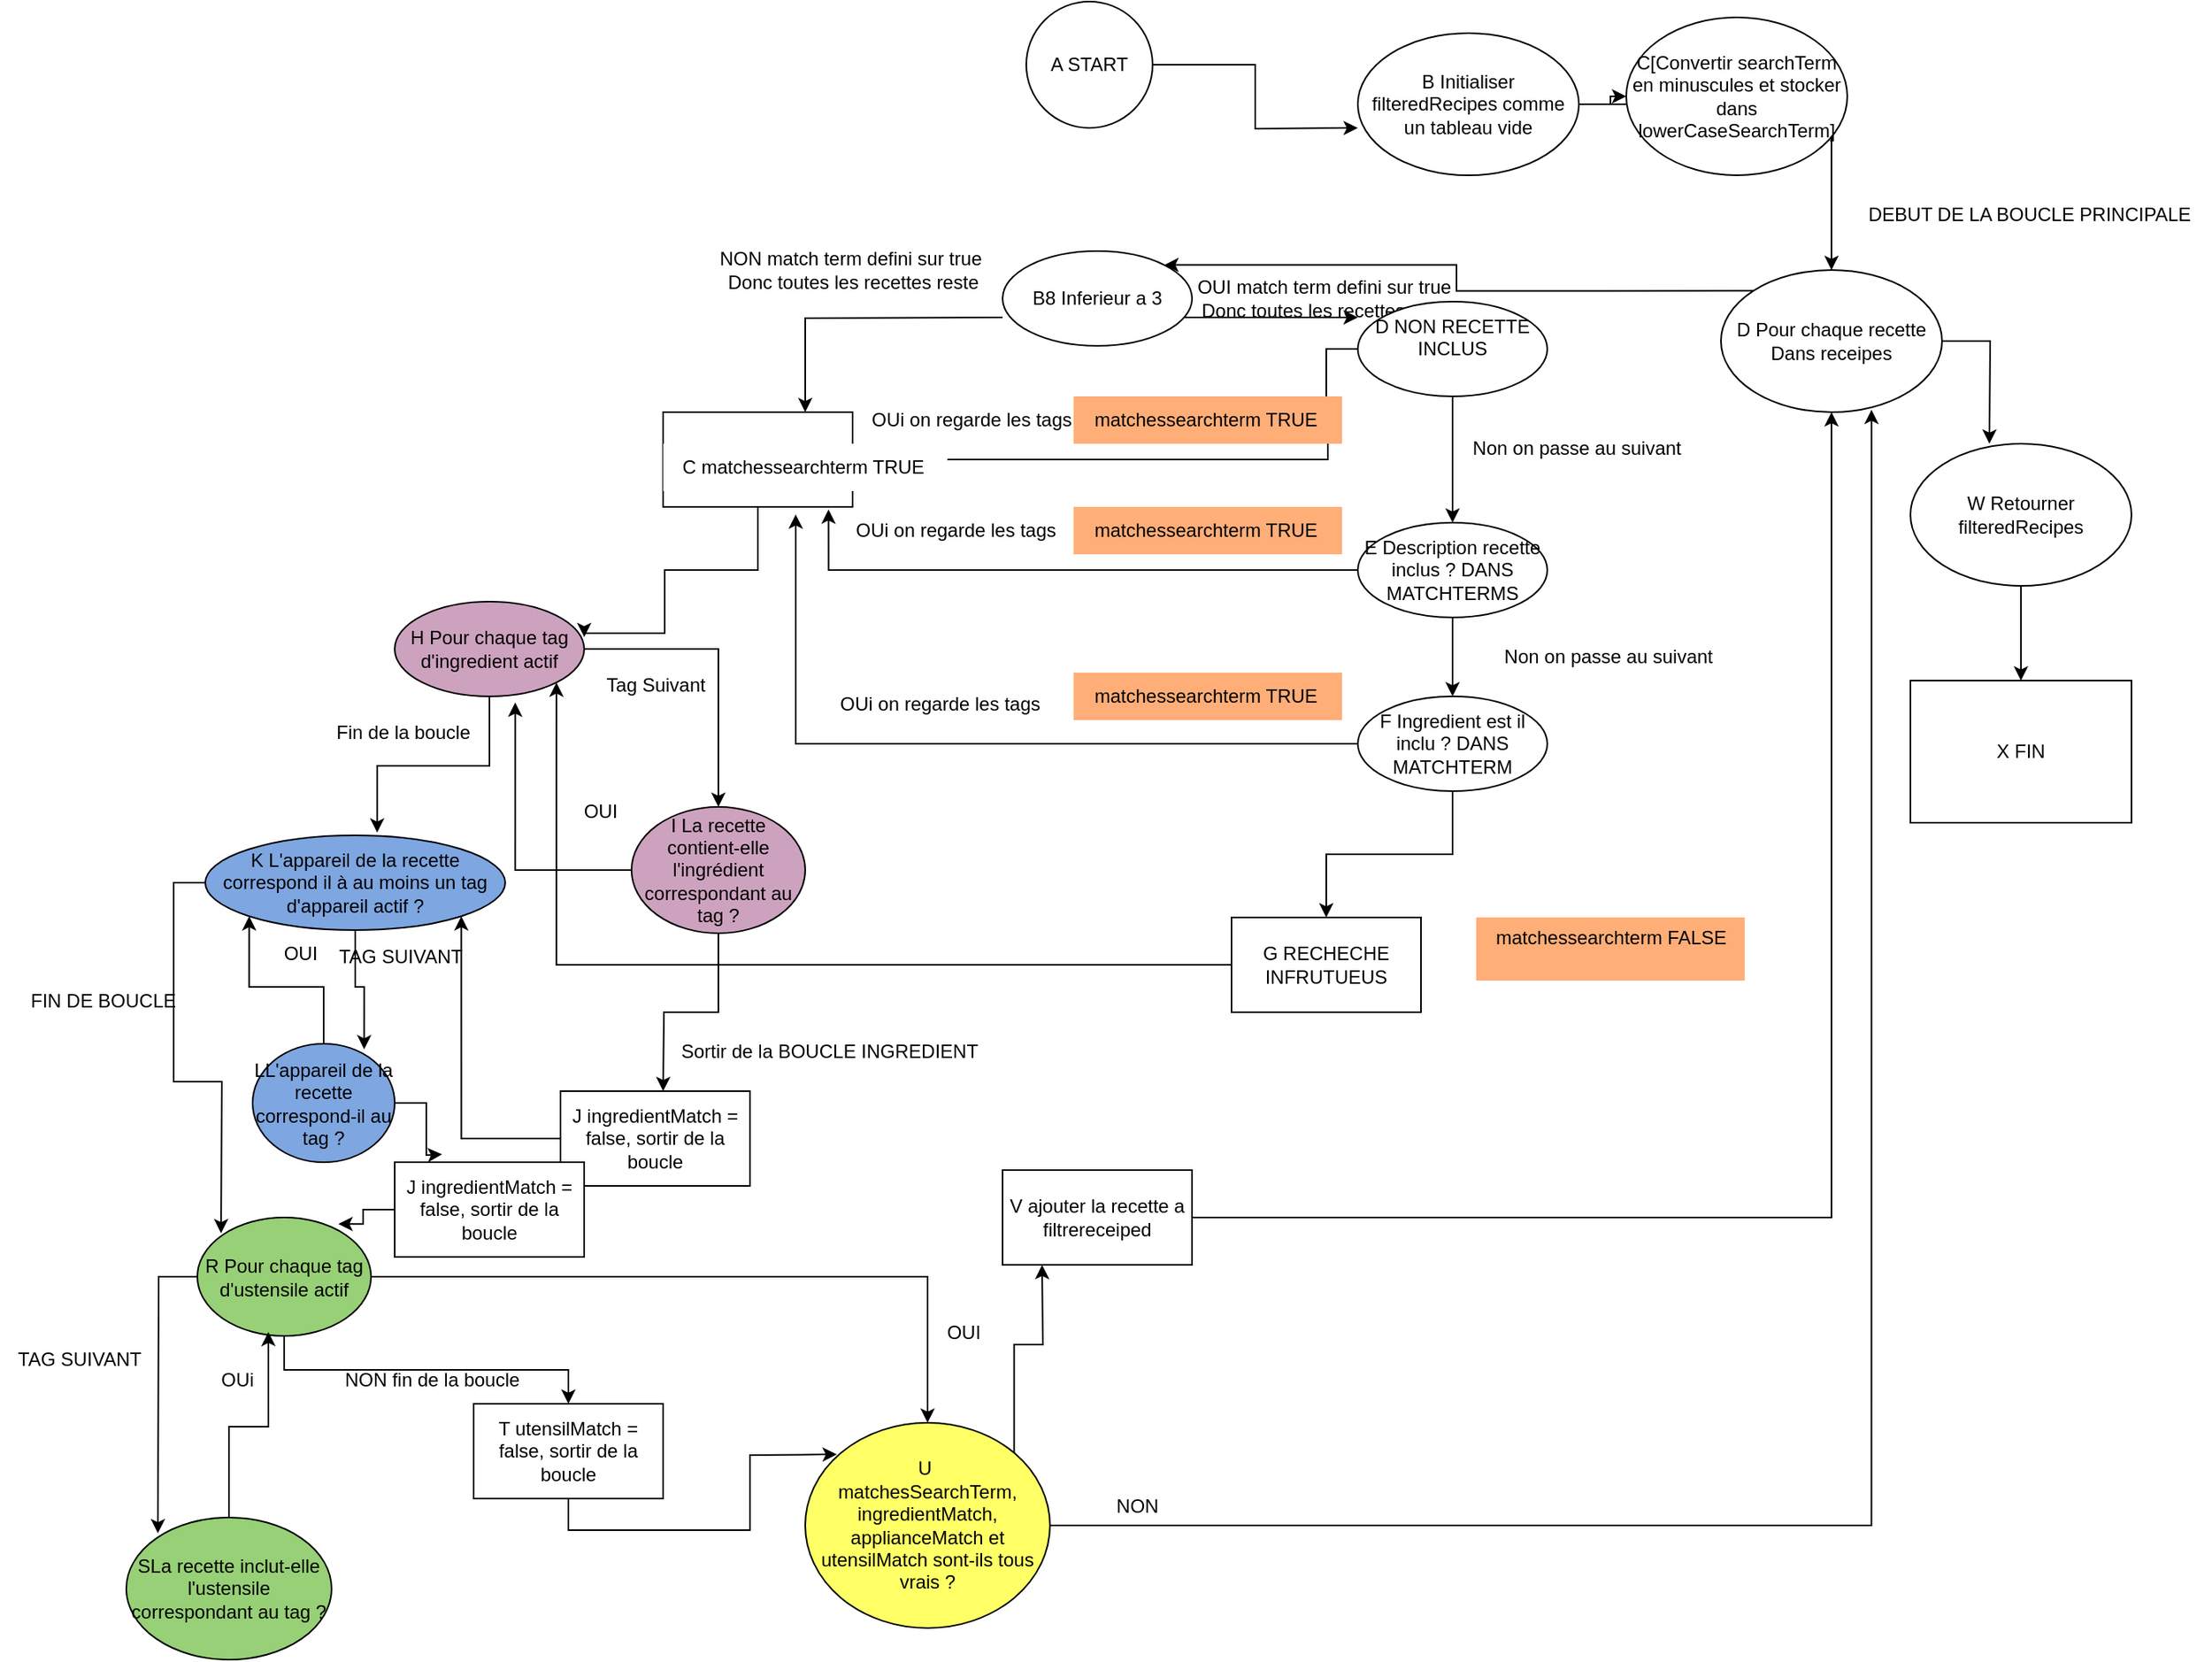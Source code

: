<mxfile version="24.0.2" type="device">
  <diagram name="Page-1" id="9hr1fdSiySOleVTjyiht">
    <mxGraphModel dx="2000" dy="1675" grid="1" gridSize="10" guides="1" tooltips="1" connect="1" arrows="1" fold="1" page="1" pageScale="1" pageWidth="827" pageHeight="1169" math="0" shadow="0">
      <root>
        <mxCell id="0" />
        <mxCell id="1" parent="0" />
        <mxCell id="Wcu8UqkrtU_ljzzERVZr-2" style="edgeStyle=orthogonalEdgeStyle;rounded=0;orthogonalLoop=1;jettySize=auto;html=1;" parent="1" edge="1">
          <mxGeometry relative="1" as="geometry">
            <mxPoint x="570" y="80" as="targetPoint" />
            <mxPoint x="440" y="80" as="sourcePoint" />
          </mxGeometry>
        </mxCell>
        <mxCell id="Wcu8UqkrtU_ljzzERVZr-4" style="edgeStyle=orthogonalEdgeStyle;rounded=0;orthogonalLoop=1;jettySize=auto;html=1;entryX=0.75;entryY=0;entryDx=0;entryDy=0;" parent="1" target="Wcu8UqkrtU_ljzzERVZr-16" edge="1">
          <mxGeometry relative="1" as="geometry">
            <mxPoint x="245" y="80" as="targetPoint" />
            <mxPoint x="345" y="80" as="sourcePoint" />
          </mxGeometry>
        </mxCell>
        <mxCell id="Wcu8UqkrtU_ljzzERVZr-5" value="NON match term defini sur true&amp;nbsp;&lt;div&gt;Donc toutes les recettes reste&lt;/div&gt;" style="text;html=1;align=center;verticalAlign=middle;resizable=0;points=[];autosize=1;strokeColor=none;fillColor=none;" parent="1" vertex="1">
          <mxGeometry x="155" y="30" width="190" height="40" as="geometry" />
        </mxCell>
        <mxCell id="5YJL98Q4k9PMCJ-NPLzQ-42" style="edgeStyle=orthogonalEdgeStyle;rounded=0;orthogonalLoop=1;jettySize=auto;html=1;" edge="1" parent="1" source="Wcu8UqkrtU_ljzzERVZr-6">
          <mxGeometry relative="1" as="geometry">
            <mxPoint x="570" y="-40" as="targetPoint" />
          </mxGeometry>
        </mxCell>
        <mxCell id="Wcu8UqkrtU_ljzzERVZr-6" value="A START" style="ellipse;whiteSpace=wrap;html=1;aspect=fixed;" parent="1" vertex="1">
          <mxGeometry x="360" y="-120" width="80" height="80" as="geometry" />
        </mxCell>
        <mxCell id="Wcu8UqkrtU_ljzzERVZr-12" value="B8 Inferieur a 3" style="ellipse;whiteSpace=wrap;html=1;" parent="1" vertex="1">
          <mxGeometry x="345" y="38" width="120" height="60" as="geometry" />
        </mxCell>
        <mxCell id="Wcu8UqkrtU_ljzzERVZr-15" value="OUI match term defini sur true&amp;nbsp;&lt;div&gt;Donc toutes les recettes reste&lt;/div&gt;" style="text;html=1;align=center;verticalAlign=middle;resizable=0;points=[];autosize=1;strokeColor=none;fillColor=none;" parent="1" vertex="1">
          <mxGeometry x="455" y="48" width="190" height="40" as="geometry" />
        </mxCell>
        <mxCell id="Wcu8UqkrtU_ljzzERVZr-40" style="edgeStyle=orthogonalEdgeStyle;rounded=0;orthogonalLoop=1;jettySize=auto;html=1;entryX=1;entryY=0.374;entryDx=0;entryDy=0;entryPerimeter=0;" parent="1" source="Wcu8UqkrtU_ljzzERVZr-16" edge="1" target="Wcu8UqkrtU_ljzzERVZr-41">
          <mxGeometry relative="1" as="geometry">
            <mxPoint x="130" y="280" as="targetPoint" />
            <Array as="points">
              <mxPoint x="190" y="240" />
              <mxPoint x="131" y="240" />
              <mxPoint x="131" y="280" />
              <mxPoint x="80" y="280" />
            </Array>
          </mxGeometry>
        </mxCell>
        <mxCell id="Wcu8UqkrtU_ljzzERVZr-16" value="" style="rounded=0;whiteSpace=wrap;html=1;" parent="1" vertex="1">
          <mxGeometry x="130" y="140" width="120" height="60" as="geometry" />
        </mxCell>
        <mxCell id="Wcu8UqkrtU_ljzzERVZr-18" style="edgeStyle=orthogonalEdgeStyle;rounded=0;orthogonalLoop=1;jettySize=auto;html=1;" parent="1" source="Wcu8UqkrtU_ljzzERVZr-17" edge="1">
          <mxGeometry relative="1" as="geometry">
            <mxPoint x="630" y="210" as="targetPoint" />
          </mxGeometry>
        </mxCell>
        <mxCell id="Wcu8UqkrtU_ljzzERVZr-24" style="edgeStyle=orthogonalEdgeStyle;rounded=0;orthogonalLoop=1;jettySize=auto;html=1;entryX=1;entryY=0.5;entryDx=0;entryDy=0;" parent="1" source="Wcu8UqkrtU_ljzzERVZr-17" target="Wcu8UqkrtU_ljzzERVZr-16" edge="1">
          <mxGeometry relative="1" as="geometry">
            <mxPoint x="550" y="170" as="targetPoint" />
            <Array as="points">
              <mxPoint x="550" y="100" />
              <mxPoint x="550" y="150" />
              <mxPoint x="551" y="150" />
              <mxPoint x="551" y="170" />
            </Array>
          </mxGeometry>
        </mxCell>
        <mxCell id="Wcu8UqkrtU_ljzzERVZr-17" value="D NON RECETTE INCLUS&lt;div&gt;&lt;br&gt;&lt;/div&gt;" style="ellipse;whiteSpace=wrap;html=1;" parent="1" vertex="1">
          <mxGeometry x="570" y="70" width="120" height="60" as="geometry" />
        </mxCell>
        <mxCell id="Wcu8UqkrtU_ljzzERVZr-20" style="edgeStyle=orthogonalEdgeStyle;rounded=0;orthogonalLoop=1;jettySize=auto;html=1;" parent="1" source="Wcu8UqkrtU_ljzzERVZr-19" edge="1">
          <mxGeometry relative="1" as="geometry">
            <mxPoint x="630" y="320" as="targetPoint" />
          </mxGeometry>
        </mxCell>
        <mxCell id="Wcu8UqkrtU_ljzzERVZr-19" value="E Description recette inclus ? DANS MATCHTERMS" style="ellipse;whiteSpace=wrap;html=1;" parent="1" vertex="1">
          <mxGeometry x="570" y="210" width="120" height="60" as="geometry" />
        </mxCell>
        <mxCell id="Wcu8UqkrtU_ljzzERVZr-35" value="" style="edgeStyle=orthogonalEdgeStyle;rounded=0;orthogonalLoop=1;jettySize=auto;html=1;" parent="1" source="Wcu8UqkrtU_ljzzERVZr-21" target="Wcu8UqkrtU_ljzzERVZr-34" edge="1">
          <mxGeometry relative="1" as="geometry" />
        </mxCell>
        <mxCell id="Wcu8UqkrtU_ljzzERVZr-21" value="F Ingredient est il inclu ? DANS MATCHTERM" style="ellipse;whiteSpace=wrap;html=1;" parent="1" vertex="1">
          <mxGeometry x="570" y="320" width="120" height="60" as="geometry" />
        </mxCell>
        <mxCell id="Wcu8UqkrtU_ljzzERVZr-22" value="Non on passe au suivant&amp;nbsp;" style="text;html=1;align=center;verticalAlign=middle;resizable=0;points=[];autosize=1;strokeColor=none;fillColor=none;" parent="1" vertex="1">
          <mxGeometry x="630" y="148" width="160" height="30" as="geometry" />
        </mxCell>
        <mxCell id="Wcu8UqkrtU_ljzzERVZr-23" value="Non on passe au suivant&amp;nbsp;" style="text;html=1;align=center;verticalAlign=middle;resizable=0;points=[];autosize=1;strokeColor=none;fillColor=none;" parent="1" vertex="1">
          <mxGeometry x="650" y="280" width="160" height="30" as="geometry" />
        </mxCell>
        <mxCell id="Wcu8UqkrtU_ljzzERVZr-25" value="OUi on regarde les tags" style="text;html=1;align=center;verticalAlign=middle;resizable=0;points=[];autosize=1;strokeColor=none;fillColor=none;" parent="1" vertex="1">
          <mxGeometry x="250" y="130" width="150" height="30" as="geometry" />
        </mxCell>
        <mxCell id="Wcu8UqkrtU_ljzzERVZr-26" style="edgeStyle=orthogonalEdgeStyle;rounded=0;orthogonalLoop=1;jettySize=auto;html=1;entryX=0.873;entryY=1.027;entryDx=0;entryDy=0;entryPerimeter=0;" parent="1" source="Wcu8UqkrtU_ljzzERVZr-19" target="Wcu8UqkrtU_ljzzERVZr-16" edge="1">
          <mxGeometry relative="1" as="geometry" />
        </mxCell>
        <mxCell id="Wcu8UqkrtU_ljzzERVZr-27" style="edgeStyle=orthogonalEdgeStyle;rounded=0;orthogonalLoop=1;jettySize=auto;html=1;entryX=0.7;entryY=1.08;entryDx=0;entryDy=0;entryPerimeter=0;" parent="1" source="Wcu8UqkrtU_ljzzERVZr-21" target="Wcu8UqkrtU_ljzzERVZr-16" edge="1">
          <mxGeometry relative="1" as="geometry" />
        </mxCell>
        <mxCell id="Wcu8UqkrtU_ljzzERVZr-28" value="OUi on regarde les tags" style="text;html=1;align=center;verticalAlign=middle;resizable=0;points=[];autosize=1;strokeColor=none;fillColor=none;" parent="1" vertex="1">
          <mxGeometry x="240" y="200" width="150" height="30" as="geometry" />
        </mxCell>
        <mxCell id="Wcu8UqkrtU_ljzzERVZr-29" value="OUi on regarde les tags" style="text;html=1;align=center;verticalAlign=middle;resizable=0;points=[];autosize=1;strokeColor=none;fillColor=none;" parent="1" vertex="1">
          <mxGeometry x="230" y="310" width="150" height="30" as="geometry" />
        </mxCell>
        <mxCell id="Wcu8UqkrtU_ljzzERVZr-30" value="matchessearchterm TRUE&amp;nbsp;" style="text;html=1;align=center;verticalAlign=middle;resizable=0;points=[];autosize=1;strokeColor=none;fillColor=#FFAE78;" parent="1" vertex="1">
          <mxGeometry x="390" y="130" width="170" height="30" as="geometry" />
        </mxCell>
        <mxCell id="Wcu8UqkrtU_ljzzERVZr-91" style="edgeStyle=orthogonalEdgeStyle;rounded=0;orthogonalLoop=1;jettySize=auto;html=1;entryX=1;entryY=1;entryDx=0;entryDy=0;" parent="1" source="Wcu8UqkrtU_ljzzERVZr-34" target="Wcu8UqkrtU_ljzzERVZr-41" edge="1">
          <mxGeometry relative="1" as="geometry" />
        </mxCell>
        <mxCell id="Wcu8UqkrtU_ljzzERVZr-34" value="G RECHECHE INFRUTUEUS" style="whiteSpace=wrap;html=1;rounded=0;" parent="1" vertex="1">
          <mxGeometry x="490" y="460" width="120" height="60" as="geometry" />
        </mxCell>
        <mxCell id="Wcu8UqkrtU_ljzzERVZr-36" value="matchessearchterm FALSE&lt;div&gt;&lt;br&gt;&lt;/div&gt;" style="text;html=1;align=center;verticalAlign=middle;resizable=0;points=[];autosize=1;strokeColor=none;fillColor=#FFAE78;" parent="1" vertex="1">
          <mxGeometry x="645" y="460" width="170" height="40" as="geometry" />
        </mxCell>
        <mxCell id="Wcu8UqkrtU_ljzzERVZr-37" value="matchessearchterm TRUE&amp;nbsp;" style="text;html=1;align=center;verticalAlign=middle;resizable=0;points=[];autosize=1;strokeColor=none;fillColor=#FFAE78;" parent="1" vertex="1">
          <mxGeometry x="390" y="200" width="170" height="30" as="geometry" />
        </mxCell>
        <mxCell id="Wcu8UqkrtU_ljzzERVZr-38" value="matchessearchterm TRUE&amp;nbsp;" style="text;html=1;align=center;verticalAlign=middle;resizable=0;points=[];autosize=1;strokeColor=none;fillColor=#FFAE78;" parent="1" vertex="1">
          <mxGeometry x="390" y="305" width="170" height="30" as="geometry" />
        </mxCell>
        <mxCell id="Wcu8UqkrtU_ljzzERVZr-39" value="C matchessearchterm TRUE&amp;nbsp;" style="text;html=1;align=center;verticalAlign=middle;resizable=0;points=[];autosize=1;strokeColor=none;fillColor=default;" parent="1" vertex="1">
          <mxGeometry x="130" y="160" width="180" height="30" as="geometry" />
        </mxCell>
        <mxCell id="5YJL98Q4k9PMCJ-NPLzQ-1" style="edgeStyle=orthogonalEdgeStyle;rounded=0;orthogonalLoop=1;jettySize=auto;html=1;entryX=0.573;entryY=-0.029;entryDx=0;entryDy=0;entryPerimeter=0;" edge="1" parent="1" source="Wcu8UqkrtU_ljzzERVZr-41" target="5YJL98Q4k9PMCJ-NPLzQ-3">
          <mxGeometry relative="1" as="geometry">
            <mxPoint x="30.0" y="460" as="targetPoint" />
          </mxGeometry>
        </mxCell>
        <mxCell id="5YJL98Q4k9PMCJ-NPLzQ-4" style="edgeStyle=orthogonalEdgeStyle;rounded=0;orthogonalLoop=1;jettySize=auto;html=1;" edge="1" parent="1" source="Wcu8UqkrtU_ljzzERVZr-41" target="5YJL98Q4k9PMCJ-NPLzQ-5">
          <mxGeometry relative="1" as="geometry">
            <mxPoint x="130" y="430" as="targetPoint" />
          </mxGeometry>
        </mxCell>
        <mxCell id="Wcu8UqkrtU_ljzzERVZr-41" value="H Pour chaque tag d&#39;ingredient actif" style="ellipse;whiteSpace=wrap;html=1;fillColor=#CDA2BE;" parent="1" vertex="1">
          <mxGeometry x="-40" y="260" width="120" height="60" as="geometry" />
        </mxCell>
        <mxCell id="5YJL98Q4k9PMCJ-NPLzQ-2" value="Fin de la boucle" style="text;html=1;align=center;verticalAlign=middle;resizable=0;points=[];autosize=1;strokeColor=none;fillColor=none;" vertex="1" parent="1">
          <mxGeometry x="-90" y="328" width="110" height="30" as="geometry" />
        </mxCell>
        <mxCell id="5YJL98Q4k9PMCJ-NPLzQ-21" style="edgeStyle=orthogonalEdgeStyle;rounded=0;orthogonalLoop=1;jettySize=auto;html=1;exitX=0;exitY=0.5;exitDx=0;exitDy=0;" edge="1" parent="1" source="5YJL98Q4k9PMCJ-NPLzQ-3">
          <mxGeometry relative="1" as="geometry">
            <mxPoint x="-150" y="660" as="targetPoint" />
          </mxGeometry>
        </mxCell>
        <mxCell id="5YJL98Q4k9PMCJ-NPLzQ-3" value="K L&#39;appareil de la recette correspond il à au moins un tag d&#39;appareil actif ?" style="ellipse;whiteSpace=wrap;html=1;fillColor=#7EA6E0;" vertex="1" parent="1">
          <mxGeometry x="-160" y="408" width="190" height="60" as="geometry" />
        </mxCell>
        <mxCell id="5YJL98Q4k9PMCJ-NPLzQ-9" style="edgeStyle=orthogonalEdgeStyle;rounded=0;orthogonalLoop=1;jettySize=auto;html=1;" edge="1" parent="1" source="5YJL98Q4k9PMCJ-NPLzQ-5">
          <mxGeometry relative="1" as="geometry">
            <mxPoint x="130" y="570" as="targetPoint" />
          </mxGeometry>
        </mxCell>
        <mxCell id="5YJL98Q4k9PMCJ-NPLzQ-5" value="I La recette contient-elle l&#39;ingrédient correspondant au tag ?" style="ellipse;whiteSpace=wrap;html=1;fillColor=#CDA2BE;" vertex="1" parent="1">
          <mxGeometry x="110" y="390" width="110" height="80" as="geometry" />
        </mxCell>
        <mxCell id="5YJL98Q4k9PMCJ-NPLzQ-6" value="Tag Suivant" style="text;html=1;align=center;verticalAlign=middle;resizable=0;points=[];autosize=1;strokeColor=none;fillColor=none;" vertex="1" parent="1">
          <mxGeometry x="80" y="298" width="90" height="30" as="geometry" />
        </mxCell>
        <mxCell id="5YJL98Q4k9PMCJ-NPLzQ-7" style="edgeStyle=orthogonalEdgeStyle;rounded=0;orthogonalLoop=1;jettySize=auto;html=1;exitX=0;exitY=0.5;exitDx=0;exitDy=0;entryX=0.636;entryY=1.065;entryDx=0;entryDy=0;entryPerimeter=0;" edge="1" parent="1" source="5YJL98Q4k9PMCJ-NPLzQ-5" target="Wcu8UqkrtU_ljzzERVZr-41">
          <mxGeometry relative="1" as="geometry" />
        </mxCell>
        <mxCell id="5YJL98Q4k9PMCJ-NPLzQ-8" value="OUI" style="text;html=1;align=center;verticalAlign=middle;resizable=0;points=[];autosize=1;strokeColor=none;fillColor=none;" vertex="1" parent="1">
          <mxGeometry x="70" y="378" width="40" height="30" as="geometry" />
        </mxCell>
        <mxCell id="5YJL98Q4k9PMCJ-NPLzQ-10" value="J ingredientMatch = false, sortir de la boucle" style="rounded=0;whiteSpace=wrap;html=1;" vertex="1" parent="1">
          <mxGeometry x="65" y="570" width="120" height="60" as="geometry" />
        </mxCell>
        <mxCell id="5YJL98Q4k9PMCJ-NPLzQ-11" value="Sortir de la BOUCLE INGREDIENT" style="text;html=1;align=center;verticalAlign=middle;resizable=0;points=[];autosize=1;strokeColor=none;fillColor=none;" vertex="1" parent="1">
          <mxGeometry x="130" y="530" width="210" height="30" as="geometry" />
        </mxCell>
        <mxCell id="5YJL98Q4k9PMCJ-NPLzQ-12" style="edgeStyle=orthogonalEdgeStyle;rounded=0;orthogonalLoop=1;jettySize=auto;html=1;exitX=0;exitY=0.5;exitDx=0;exitDy=0;entryX=1;entryY=1;entryDx=0;entryDy=0;" edge="1" parent="1" source="5YJL98Q4k9PMCJ-NPLzQ-10" target="5YJL98Q4k9PMCJ-NPLzQ-3">
          <mxGeometry relative="1" as="geometry" />
        </mxCell>
        <mxCell id="5YJL98Q4k9PMCJ-NPLzQ-19" style="edgeStyle=orthogonalEdgeStyle;rounded=0;orthogonalLoop=1;jettySize=auto;html=1;entryX=0;entryY=1;entryDx=0;entryDy=0;" edge="1" parent="1" source="5YJL98Q4k9PMCJ-NPLzQ-16" target="5YJL98Q4k9PMCJ-NPLzQ-3">
          <mxGeometry relative="1" as="geometry" />
        </mxCell>
        <mxCell id="5YJL98Q4k9PMCJ-NPLzQ-61" style="edgeStyle=orthogonalEdgeStyle;rounded=0;orthogonalLoop=1;jettySize=auto;html=1;exitX=1;exitY=0.5;exitDx=0;exitDy=0;" edge="1" parent="1" source="5YJL98Q4k9PMCJ-NPLzQ-16">
          <mxGeometry relative="1" as="geometry">
            <mxPoint x="-10.0" y="610" as="targetPoint" />
          </mxGeometry>
        </mxCell>
        <mxCell id="5YJL98Q4k9PMCJ-NPLzQ-16" value="LL&#39;appareil de la recette correspond-il au tag ?" style="ellipse;whiteSpace=wrap;html=1;fillColor=#7EA6E0;" vertex="1" parent="1">
          <mxGeometry x="-130" y="540" width="90" height="75" as="geometry" />
        </mxCell>
        <mxCell id="5YJL98Q4k9PMCJ-NPLzQ-17" style="edgeStyle=orthogonalEdgeStyle;rounded=0;orthogonalLoop=1;jettySize=auto;html=1;exitX=0.5;exitY=1;exitDx=0;exitDy=0;entryX=0.785;entryY=0.047;entryDx=0;entryDy=0;entryPerimeter=0;" edge="1" parent="1" source="5YJL98Q4k9PMCJ-NPLzQ-3" target="5YJL98Q4k9PMCJ-NPLzQ-16">
          <mxGeometry relative="1" as="geometry" />
        </mxCell>
        <mxCell id="5YJL98Q4k9PMCJ-NPLzQ-18" value="TAG SUIVANT&amp;nbsp;" style="text;html=1;align=center;verticalAlign=middle;resizable=0;points=[];autosize=1;strokeColor=none;fillColor=none;" vertex="1" parent="1">
          <mxGeometry x="-85" y="470" width="100" height="30" as="geometry" />
        </mxCell>
        <mxCell id="5YJL98Q4k9PMCJ-NPLzQ-20" value="OUI" style="text;html=1;align=center;verticalAlign=middle;resizable=0;points=[];autosize=1;strokeColor=none;fillColor=none;" vertex="1" parent="1">
          <mxGeometry x="-120" y="468" width="40" height="30" as="geometry" />
        </mxCell>
        <mxCell id="5YJL98Q4k9PMCJ-NPLzQ-22" value="FIN DE BOUCLE" style="text;html=1;align=center;verticalAlign=middle;resizable=0;points=[];autosize=1;strokeColor=none;fillColor=none;" vertex="1" parent="1">
          <mxGeometry x="-285" y="498" width="120" height="30" as="geometry" />
        </mxCell>
        <mxCell id="5YJL98Q4k9PMCJ-NPLzQ-27" style="edgeStyle=orthogonalEdgeStyle;rounded=0;orthogonalLoop=1;jettySize=auto;html=1;exitX=0.5;exitY=1;exitDx=0;exitDy=0;" edge="1" parent="1" source="5YJL98Q4k9PMCJ-NPLzQ-36">
          <mxGeometry relative="1" as="geometry">
            <mxPoint x="240" y="800" as="targetPoint" />
          </mxGeometry>
        </mxCell>
        <mxCell id="5YJL98Q4k9PMCJ-NPLzQ-29" style="edgeStyle=orthogonalEdgeStyle;rounded=0;orthogonalLoop=1;jettySize=auto;html=1;" edge="1" parent="1" source="5YJL98Q4k9PMCJ-NPLzQ-23">
          <mxGeometry relative="1" as="geometry">
            <mxPoint x="-190" y="850" as="targetPoint" />
          </mxGeometry>
        </mxCell>
        <mxCell id="5YJL98Q4k9PMCJ-NPLzQ-38" style="edgeStyle=orthogonalEdgeStyle;rounded=0;orthogonalLoop=1;jettySize=auto;html=1;entryX=0.5;entryY=0;entryDx=0;entryDy=0;" edge="1" parent="1" source="5YJL98Q4k9PMCJ-NPLzQ-23" target="5YJL98Q4k9PMCJ-NPLzQ-28">
          <mxGeometry relative="1" as="geometry" />
        </mxCell>
        <mxCell id="5YJL98Q4k9PMCJ-NPLzQ-23" value="R Pour chaque tag d&#39;ustensile actif" style="ellipse;whiteSpace=wrap;html=1;fillColor=#97D077;" vertex="1" parent="1">
          <mxGeometry x="-165" y="650" width="110" height="75" as="geometry" />
        </mxCell>
        <mxCell id="5YJL98Q4k9PMCJ-NPLzQ-39" style="edgeStyle=orthogonalEdgeStyle;rounded=0;orthogonalLoop=1;jettySize=auto;html=1;exitX=1;exitY=0;exitDx=0;exitDy=0;" edge="1" parent="1" source="5YJL98Q4k9PMCJ-NPLzQ-28">
          <mxGeometry relative="1" as="geometry">
            <mxPoint x="370" y="680" as="targetPoint" />
          </mxGeometry>
        </mxCell>
        <mxCell id="5YJL98Q4k9PMCJ-NPLzQ-28" value="U&amp;nbsp;&lt;div&gt;matchesSearchTerm, ingredientMatch, applianceMatch et utensilMatch sont-ils tous vrais ?&lt;/div&gt;" style="ellipse;whiteSpace=wrap;html=1;fillColor=#FFFF66;" vertex="1" parent="1">
          <mxGeometry x="220" y="780" width="155" height="130" as="geometry" />
        </mxCell>
        <mxCell id="5YJL98Q4k9PMCJ-NPLzQ-31" style="edgeStyle=orthogonalEdgeStyle;rounded=0;orthogonalLoop=1;jettySize=auto;html=1;entryX=0.409;entryY=0.966;entryDx=0;entryDy=0;entryPerimeter=0;" edge="1" parent="1" source="5YJL98Q4k9PMCJ-NPLzQ-30" target="5YJL98Q4k9PMCJ-NPLzQ-23">
          <mxGeometry relative="1" as="geometry">
            <mxPoint x="-120.0" y="730" as="targetPoint" />
          </mxGeometry>
        </mxCell>
        <mxCell id="5YJL98Q4k9PMCJ-NPLzQ-30" value="SLa recette inclut-elle l&#39;ustensile correspondant au tag ?" style="ellipse;whiteSpace=wrap;html=1;fillColor=#97D077;" vertex="1" parent="1">
          <mxGeometry x="-210" y="840" width="130" height="90" as="geometry" />
        </mxCell>
        <mxCell id="5YJL98Q4k9PMCJ-NPLzQ-32" value="OUi" style="text;html=1;align=center;verticalAlign=middle;resizable=0;points=[];autosize=1;strokeColor=none;fillColor=none;" vertex="1" parent="1">
          <mxGeometry x="-160" y="738" width="40" height="30" as="geometry" />
        </mxCell>
        <mxCell id="5YJL98Q4k9PMCJ-NPLzQ-33" value="NON fin de la boucle&amp;nbsp;" style="text;html=1;align=center;verticalAlign=middle;resizable=0;points=[];autosize=1;strokeColor=none;fillColor=none;" vertex="1" parent="1">
          <mxGeometry x="-85" y="738" width="140" height="30" as="geometry" />
        </mxCell>
        <mxCell id="5YJL98Q4k9PMCJ-NPLzQ-34" value="TAG SUIVANT" style="text;html=1;align=center;verticalAlign=middle;resizable=0;points=[];autosize=1;strokeColor=none;fillColor=none;" vertex="1" parent="1">
          <mxGeometry x="-290" y="725" width="100" height="30" as="geometry" />
        </mxCell>
        <mxCell id="5YJL98Q4k9PMCJ-NPLzQ-37" value="" style="edgeStyle=orthogonalEdgeStyle;rounded=0;orthogonalLoop=1;jettySize=auto;html=1;exitX=0.5;exitY=1;exitDx=0;exitDy=0;" edge="1" parent="1" source="5YJL98Q4k9PMCJ-NPLzQ-23" target="5YJL98Q4k9PMCJ-NPLzQ-36">
          <mxGeometry relative="1" as="geometry">
            <mxPoint x="240" y="800" as="targetPoint" />
            <mxPoint x="-110" y="725" as="sourcePoint" />
          </mxGeometry>
        </mxCell>
        <mxCell id="5YJL98Q4k9PMCJ-NPLzQ-36" value="T utensilMatch = false, sortir de la boucle" style="rounded=0;whiteSpace=wrap;html=1;" vertex="1" parent="1">
          <mxGeometry x="10" y="768" width="120" height="60" as="geometry" />
        </mxCell>
        <mxCell id="5YJL98Q4k9PMCJ-NPLzQ-50" style="edgeStyle=orthogonalEdgeStyle;rounded=0;orthogonalLoop=1;jettySize=auto;html=1;exitX=1;exitY=0.5;exitDx=0;exitDy=0;entryX=0.5;entryY=1;entryDx=0;entryDy=0;" edge="1" parent="1" source="5YJL98Q4k9PMCJ-NPLzQ-40" target="5YJL98Q4k9PMCJ-NPLzQ-45">
          <mxGeometry relative="1" as="geometry" />
        </mxCell>
        <mxCell id="5YJL98Q4k9PMCJ-NPLzQ-40" value="V ajouter la recette a filtrereceiped" style="rounded=0;whiteSpace=wrap;html=1;" vertex="1" parent="1">
          <mxGeometry x="345" y="620" width="120" height="60" as="geometry" />
        </mxCell>
        <mxCell id="5YJL98Q4k9PMCJ-NPLzQ-41" value="OUI" style="text;html=1;align=center;verticalAlign=middle;resizable=0;points=[];autosize=1;strokeColor=none;fillColor=none;" vertex="1" parent="1">
          <mxGeometry x="300" y="708" width="40" height="30" as="geometry" />
        </mxCell>
        <mxCell id="5YJL98Q4k9PMCJ-NPLzQ-44" style="edgeStyle=orthogonalEdgeStyle;rounded=0;orthogonalLoop=1;jettySize=auto;html=1;" edge="1" parent="1" source="5YJL98Q4k9PMCJ-NPLzQ-43" target="5YJL98Q4k9PMCJ-NPLzQ-45">
          <mxGeometry relative="1" as="geometry">
            <mxPoint x="760" y="60" as="targetPoint" />
          </mxGeometry>
        </mxCell>
        <mxCell id="5YJL98Q4k9PMCJ-NPLzQ-47" value="" style="edgeStyle=orthogonalEdgeStyle;rounded=0;orthogonalLoop=1;jettySize=auto;html=1;" edge="1" parent="1" source="5YJL98Q4k9PMCJ-NPLzQ-43" target="5YJL98Q4k9PMCJ-NPLzQ-46">
          <mxGeometry relative="1" as="geometry" />
        </mxCell>
        <mxCell id="5YJL98Q4k9PMCJ-NPLzQ-43" value="B&amp;nbsp;Initialiser filteredRecipes comme un tableau vide" style="ellipse;whiteSpace=wrap;html=1;" vertex="1" parent="1">
          <mxGeometry x="570" y="-100" width="140" height="90" as="geometry" />
        </mxCell>
        <mxCell id="5YJL98Q4k9PMCJ-NPLzQ-49" style="edgeStyle=orthogonalEdgeStyle;rounded=0;orthogonalLoop=1;jettySize=auto;html=1;exitX=0;exitY=0;exitDx=0;exitDy=0;entryX=1;entryY=0;entryDx=0;entryDy=0;" edge="1" parent="1" source="5YJL98Q4k9PMCJ-NPLzQ-45" target="Wcu8UqkrtU_ljzzERVZr-12">
          <mxGeometry relative="1" as="geometry" />
        </mxCell>
        <mxCell id="5YJL98Q4k9PMCJ-NPLzQ-53" style="edgeStyle=orthogonalEdgeStyle;rounded=0;orthogonalLoop=1;jettySize=auto;html=1;exitX=1;exitY=0.5;exitDx=0;exitDy=0;" edge="1" parent="1" source="5YJL98Q4k9PMCJ-NPLzQ-45">
          <mxGeometry relative="1" as="geometry">
            <mxPoint x="970" y="160" as="targetPoint" />
          </mxGeometry>
        </mxCell>
        <mxCell id="5YJL98Q4k9PMCJ-NPLzQ-45" value="D Pour chaque recette&lt;div&gt;Dans receipes&lt;/div&gt;" style="ellipse;whiteSpace=wrap;html=1;" vertex="1" parent="1">
          <mxGeometry x="800" y="50" width="140" height="90" as="geometry" />
        </mxCell>
        <mxCell id="5YJL98Q4k9PMCJ-NPLzQ-46" value="C[Convertir searchTerm en minuscules et stocker dans lowerCaseSearchTerm]" style="ellipse;whiteSpace=wrap;html=1;" vertex="1" parent="1">
          <mxGeometry x="740" y="-110" width="140" height="100" as="geometry" />
        </mxCell>
        <mxCell id="5YJL98Q4k9PMCJ-NPLzQ-48" value="DEBUT DE LA BOUCLE PRINCIPALE" style="text;html=1;align=center;verticalAlign=middle;resizable=0;points=[];autosize=1;strokeColor=none;fillColor=none;" vertex="1" parent="1">
          <mxGeometry x="880" width="230" height="30" as="geometry" />
        </mxCell>
        <mxCell id="5YJL98Q4k9PMCJ-NPLzQ-51" style="edgeStyle=orthogonalEdgeStyle;rounded=0;orthogonalLoop=1;jettySize=auto;html=1;entryX=0.681;entryY=0.983;entryDx=0;entryDy=0;entryPerimeter=0;" edge="1" parent="1" source="5YJL98Q4k9PMCJ-NPLzQ-28" target="5YJL98Q4k9PMCJ-NPLzQ-45">
          <mxGeometry relative="1" as="geometry" />
        </mxCell>
        <mxCell id="5YJL98Q4k9PMCJ-NPLzQ-52" value="NON" style="text;html=1;align=center;verticalAlign=middle;resizable=0;points=[];autosize=1;strokeColor=none;fillColor=none;" vertex="1" parent="1">
          <mxGeometry x="405" y="818" width="50" height="30" as="geometry" />
        </mxCell>
        <mxCell id="5YJL98Q4k9PMCJ-NPLzQ-55" style="edgeStyle=orthogonalEdgeStyle;rounded=0;orthogonalLoop=1;jettySize=auto;html=1;" edge="1" parent="1" source="5YJL98Q4k9PMCJ-NPLzQ-54">
          <mxGeometry relative="1" as="geometry">
            <mxPoint x="990" y="310.0" as="targetPoint" />
          </mxGeometry>
        </mxCell>
        <mxCell id="5YJL98Q4k9PMCJ-NPLzQ-54" value="W Retourner filteredRecipes" style="ellipse;whiteSpace=wrap;html=1;" vertex="1" parent="1">
          <mxGeometry x="920" y="160" width="140" height="90" as="geometry" />
        </mxCell>
        <mxCell id="5YJL98Q4k9PMCJ-NPLzQ-56" value="X FIN" style="round;whiteSpace=wrap;html=1;aspect=fixed;" vertex="1" parent="1">
          <mxGeometry x="920" y="310" width="140" height="90" as="geometry" />
        </mxCell>
        <mxCell id="5YJL98Q4k9PMCJ-NPLzQ-59" value="J ingredientMatch = false, sortir de la boucle" style="rounded=0;whiteSpace=wrap;html=1;" vertex="1" parent="1">
          <mxGeometry x="-40" y="615" width="120" height="60" as="geometry" />
        </mxCell>
        <mxCell id="5YJL98Q4k9PMCJ-NPLzQ-62" style="edgeStyle=orthogonalEdgeStyle;rounded=0;orthogonalLoop=1;jettySize=auto;html=1;entryX=0.812;entryY=0.055;entryDx=0;entryDy=0;entryPerimeter=0;" edge="1" parent="1" source="5YJL98Q4k9PMCJ-NPLzQ-59" target="5YJL98Q4k9PMCJ-NPLzQ-23">
          <mxGeometry relative="1" as="geometry" />
        </mxCell>
      </root>
    </mxGraphModel>
  </diagram>
</mxfile>
